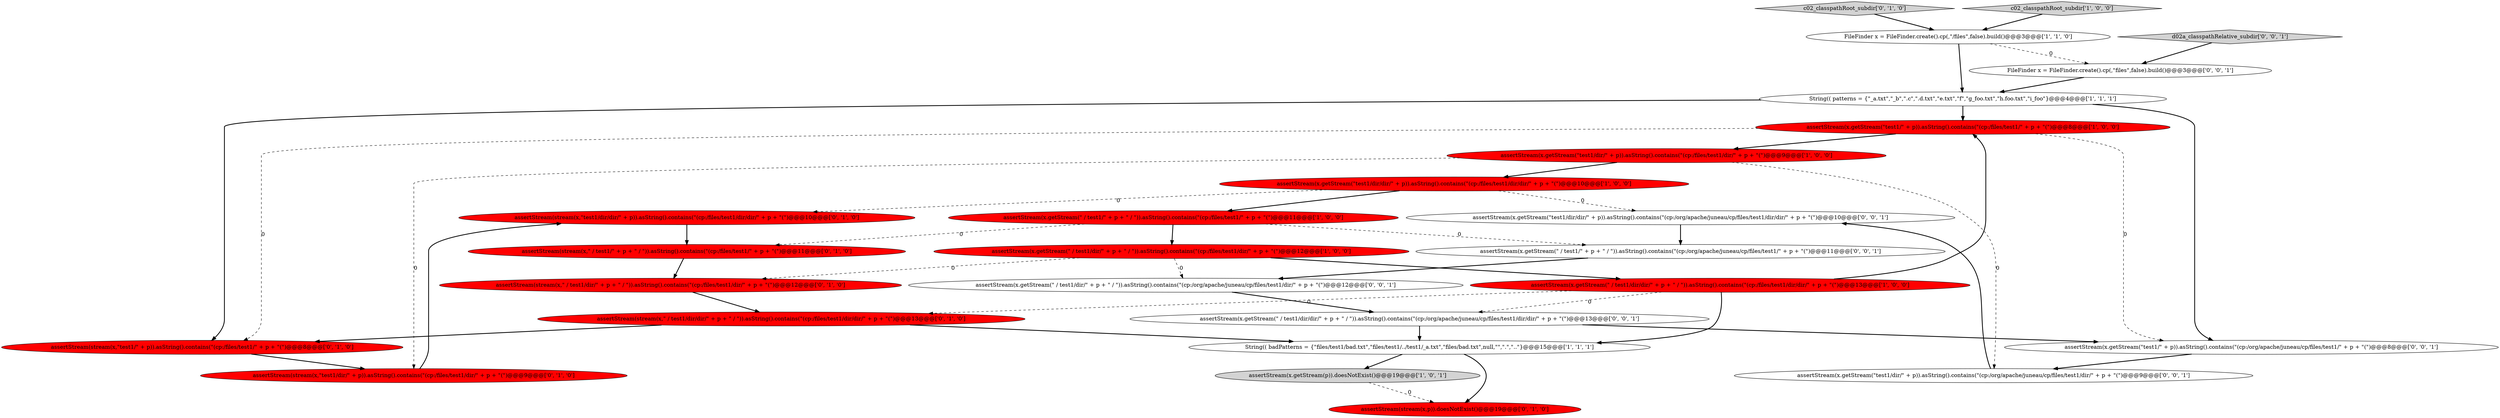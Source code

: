 digraph {
14 [style = filled, label = "c02_classpathRoot_subdir['0', '1', '0']", fillcolor = lightgray, shape = diamond image = "AAA0AAABBB2BBB"];
7 [style = filled, label = "assertStream(x.getStream(\" / test1/dir/dir/\" + p + \" / \")).asString().contains(\"(cp:/files/test1/dir/dir/\" + p + \"(\")@@@13@@@['1', '0', '0']", fillcolor = red, shape = ellipse image = "AAA1AAABBB1BBB"];
24 [style = filled, label = "d02a_classpathRelative_subdir['0', '0', '1']", fillcolor = lightgray, shape = diamond image = "AAA0AAABBB3BBB"];
8 [style = filled, label = "assertStream(x.getStream(\"test1/dir/\" + p)).asString().contains(\"(cp:/files/test1/dir/\" + p + \"(\")@@@9@@@['1', '0', '0']", fillcolor = red, shape = ellipse image = "AAA1AAABBB1BBB"];
18 [style = filled, label = "assertStream(stream(x,\"test1/dir/dir/\" + p)).asString().contains(\"(cp:/files/test1/dir/dir/\" + p + \"(\")@@@10@@@['0', '1', '0']", fillcolor = red, shape = ellipse image = "AAA1AAABBB2BBB"];
23 [style = filled, label = "assertStream(x.getStream(\" / test1/dir/dir/\" + p + \" / \")).asString().contains(\"(cp:/org/apache/juneau/cp/files/test1/dir/dir/\" + p + \"(\")@@@13@@@['0', '0', '1']", fillcolor = white, shape = ellipse image = "AAA0AAABBB3BBB"];
3 [style = filled, label = "assertStream(x.getStream(p)).doesNotExist()@@@19@@@['1', '0', '1']", fillcolor = lightgray, shape = ellipse image = "AAA0AAABBB1BBB"];
0 [style = filled, label = "assertStream(x.getStream(\"test1/\" + p)).asString().contains(\"(cp:/files/test1/\" + p + \"(\")@@@8@@@['1', '0', '0']", fillcolor = red, shape = ellipse image = "AAA1AAABBB1BBB"];
4 [style = filled, label = "String(( badPatterns = {\"files/test1/bad.txt\",\"files/test1/../test1/_a.txt\",\"files/bad.txt\",null,\"\",\".\",\"..\"}@@@15@@@['1', '1', '1']", fillcolor = white, shape = ellipse image = "AAA0AAABBB1BBB"];
20 [style = filled, label = "assertStream(x.getStream(\"test1/dir/dir/\" + p)).asString().contains(\"(cp:/org/apache/juneau/cp/files/test1/dir/dir/\" + p + \"(\")@@@10@@@['0', '0', '1']", fillcolor = white, shape = ellipse image = "AAA0AAABBB3BBB"];
12 [style = filled, label = "assertStream(stream(x,\"test1/\" + p)).asString().contains(\"(cp:/files/test1/\" + p + \"(\")@@@8@@@['0', '1', '0']", fillcolor = red, shape = ellipse image = "AAA1AAABBB2BBB"];
1 [style = filled, label = "assertStream(x.getStream(\"test1/dir/dir/\" + p)).asString().contains(\"(cp:/files/test1/dir/dir/\" + p + \"(\")@@@10@@@['1', '0', '0']", fillcolor = red, shape = ellipse image = "AAA1AAABBB1BBB"];
16 [style = filled, label = "assertStream(stream(x,p)).doesNotExist()@@@19@@@['0', '1', '0']", fillcolor = red, shape = ellipse image = "AAA1AAABBB2BBB"];
13 [style = filled, label = "assertStream(stream(x,\" / test1/dir/\" + p + \" / \")).asString().contains(\"(cp:/files/test1/dir/\" + p + \"(\")@@@12@@@['0', '1', '0']", fillcolor = red, shape = ellipse image = "AAA1AAABBB2BBB"];
25 [style = filled, label = "assertStream(x.getStream(\"test1/\" + p)).asString().contains(\"(cp:/org/apache/juneau/cp/files/test1/\" + p + \"(\")@@@8@@@['0', '0', '1']", fillcolor = white, shape = ellipse image = "AAA0AAABBB3BBB"];
5 [style = filled, label = "String(( patterns = {\"_a.txt\",\"_b\",\".c\",\".d.txt\",\"e.txt\",\"f\",\"g_foo.txt\",\"h.foo.txt\",\"i_foo\"}@@@4@@@['1', '1', '1']", fillcolor = white, shape = ellipse image = "AAA0AAABBB1BBB"];
26 [style = filled, label = "assertStream(x.getStream(\"test1/dir/\" + p)).asString().contains(\"(cp:/org/apache/juneau/cp/files/test1/dir/\" + p + \"(\")@@@9@@@['0', '0', '1']", fillcolor = white, shape = ellipse image = "AAA0AAABBB3BBB"];
15 [style = filled, label = "assertStream(stream(x,\" / test1/\" + p + \" / \")).asString().contains(\"(cp:/files/test1/\" + p + \"(\")@@@11@@@['0', '1', '0']", fillcolor = red, shape = ellipse image = "AAA1AAABBB2BBB"];
11 [style = filled, label = "assertStream(stream(x,\"test1/dir/\" + p)).asString().contains(\"(cp:/files/test1/dir/\" + p + \"(\")@@@9@@@['0', '1', '0']", fillcolor = red, shape = ellipse image = "AAA1AAABBB2BBB"];
2 [style = filled, label = "assertStream(x.getStream(\" / test1/dir/\" + p + \" / \")).asString().contains(\"(cp:/files/test1/dir/\" + p + \"(\")@@@12@@@['1', '0', '0']", fillcolor = red, shape = ellipse image = "AAA1AAABBB1BBB"];
17 [style = filled, label = "assertStream(stream(x,\" / test1/dir/dir/\" + p + \" / \")).asString().contains(\"(cp:/files/test1/dir/dir/\" + p + \"(\")@@@13@@@['0', '1', '0']", fillcolor = red, shape = ellipse image = "AAA1AAABBB2BBB"];
9 [style = filled, label = "c02_classpathRoot_subdir['1', '0', '0']", fillcolor = lightgray, shape = diamond image = "AAA0AAABBB1BBB"];
21 [style = filled, label = "assertStream(x.getStream(\" / test1/dir/\" + p + \" / \")).asString().contains(\"(cp:/org/apache/juneau/cp/files/test1/dir/\" + p + \"(\")@@@12@@@['0', '0', '1']", fillcolor = white, shape = ellipse image = "AAA0AAABBB3BBB"];
10 [style = filled, label = "FileFinder x = FileFinder.create().cp(,\"/files\",false).build()@@@3@@@['1', '1', '0']", fillcolor = white, shape = ellipse image = "AAA0AAABBB1BBB"];
6 [style = filled, label = "assertStream(x.getStream(\" / test1/\" + p + \" / \")).asString().contains(\"(cp:/files/test1/\" + p + \"(\")@@@11@@@['1', '0', '0']", fillcolor = red, shape = ellipse image = "AAA1AAABBB1BBB"];
19 [style = filled, label = "FileFinder x = FileFinder.create().cp(,\"files\",false).build()@@@3@@@['0', '0', '1']", fillcolor = white, shape = ellipse image = "AAA0AAABBB3BBB"];
22 [style = filled, label = "assertStream(x.getStream(\" / test1/\" + p + \" / \")).asString().contains(\"(cp:/org/apache/juneau/cp/files/test1/\" + p + \"(\")@@@11@@@['0', '0', '1']", fillcolor = white, shape = ellipse image = "AAA0AAABBB3BBB"];
4->3 [style = bold, label=""];
23->25 [style = bold, label=""];
15->13 [style = bold, label=""];
24->19 [style = bold, label=""];
7->23 [style = dashed, label="0"];
7->17 [style = dashed, label="0"];
10->19 [style = dashed, label="0"];
3->16 [style = dashed, label="0"];
12->11 [style = bold, label=""];
18->15 [style = bold, label=""];
22->21 [style = bold, label=""];
23->4 [style = bold, label=""];
14->10 [style = bold, label=""];
26->20 [style = bold, label=""];
7->0 [style = bold, label=""];
1->18 [style = dashed, label="0"];
7->4 [style = bold, label=""];
9->10 [style = bold, label=""];
0->12 [style = dashed, label="0"];
6->22 [style = dashed, label="0"];
11->18 [style = bold, label=""];
5->25 [style = bold, label=""];
20->22 [style = bold, label=""];
6->2 [style = bold, label=""];
1->20 [style = dashed, label="0"];
8->1 [style = bold, label=""];
19->5 [style = bold, label=""];
13->17 [style = bold, label=""];
17->12 [style = bold, label=""];
1->6 [style = bold, label=""];
10->5 [style = bold, label=""];
0->25 [style = dashed, label="0"];
5->0 [style = bold, label=""];
5->12 [style = bold, label=""];
6->15 [style = dashed, label="0"];
2->21 [style = dashed, label="0"];
2->13 [style = dashed, label="0"];
25->26 [style = bold, label=""];
0->8 [style = bold, label=""];
2->7 [style = bold, label=""];
8->11 [style = dashed, label="0"];
8->26 [style = dashed, label="0"];
17->4 [style = bold, label=""];
4->16 [style = bold, label=""];
21->23 [style = bold, label=""];
}
